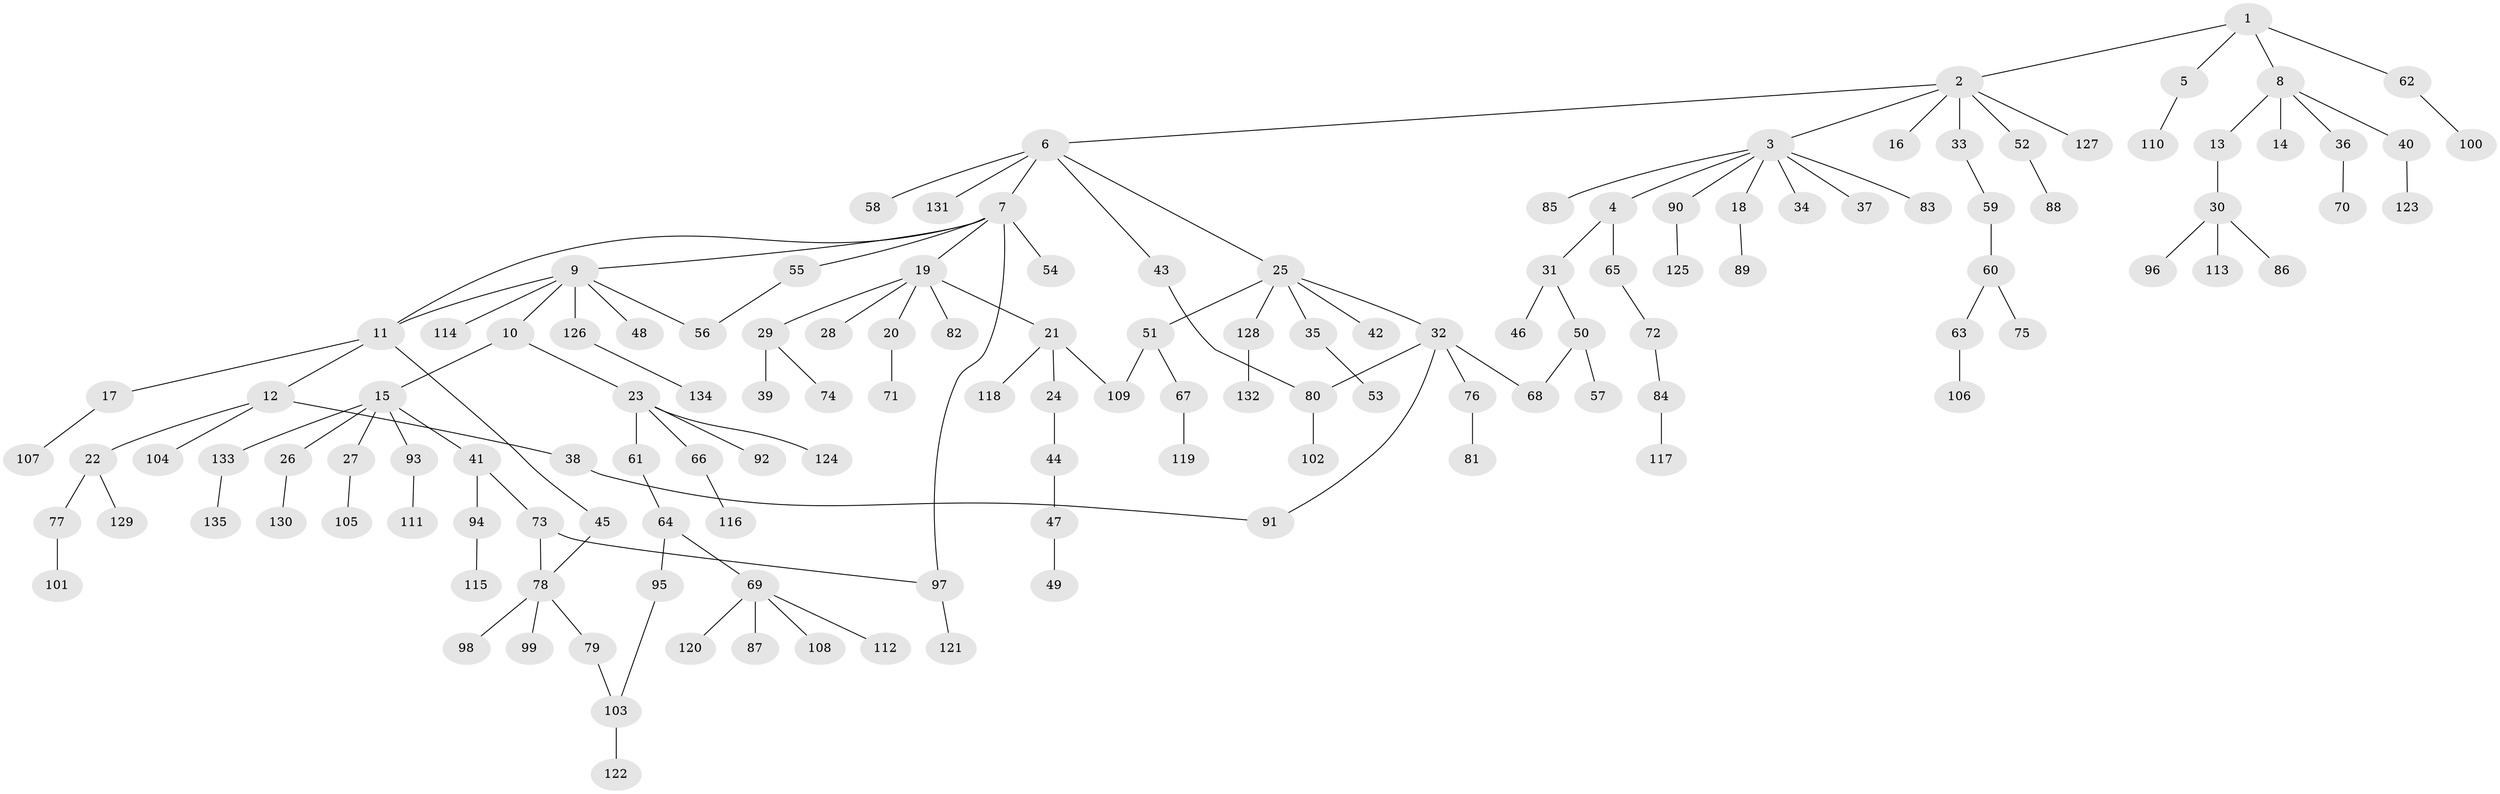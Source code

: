 // Generated by graph-tools (version 1.1) at 2025/49/03/09/25 03:49:15]
// undirected, 135 vertices, 143 edges
graph export_dot {
graph [start="1"]
  node [color=gray90,style=filled];
  1;
  2;
  3;
  4;
  5;
  6;
  7;
  8;
  9;
  10;
  11;
  12;
  13;
  14;
  15;
  16;
  17;
  18;
  19;
  20;
  21;
  22;
  23;
  24;
  25;
  26;
  27;
  28;
  29;
  30;
  31;
  32;
  33;
  34;
  35;
  36;
  37;
  38;
  39;
  40;
  41;
  42;
  43;
  44;
  45;
  46;
  47;
  48;
  49;
  50;
  51;
  52;
  53;
  54;
  55;
  56;
  57;
  58;
  59;
  60;
  61;
  62;
  63;
  64;
  65;
  66;
  67;
  68;
  69;
  70;
  71;
  72;
  73;
  74;
  75;
  76;
  77;
  78;
  79;
  80;
  81;
  82;
  83;
  84;
  85;
  86;
  87;
  88;
  89;
  90;
  91;
  92;
  93;
  94;
  95;
  96;
  97;
  98;
  99;
  100;
  101;
  102;
  103;
  104;
  105;
  106;
  107;
  108;
  109;
  110;
  111;
  112;
  113;
  114;
  115;
  116;
  117;
  118;
  119;
  120;
  121;
  122;
  123;
  124;
  125;
  126;
  127;
  128;
  129;
  130;
  131;
  132;
  133;
  134;
  135;
  1 -- 2;
  1 -- 5;
  1 -- 8;
  1 -- 62;
  2 -- 3;
  2 -- 6;
  2 -- 16;
  2 -- 33;
  2 -- 52;
  2 -- 127;
  3 -- 4;
  3 -- 18;
  3 -- 34;
  3 -- 37;
  3 -- 83;
  3 -- 85;
  3 -- 90;
  4 -- 31;
  4 -- 65;
  5 -- 110;
  6 -- 7;
  6 -- 25;
  6 -- 43;
  6 -- 58;
  6 -- 131;
  7 -- 9;
  7 -- 11;
  7 -- 19;
  7 -- 54;
  7 -- 55;
  7 -- 97;
  8 -- 13;
  8 -- 14;
  8 -- 36;
  8 -- 40;
  9 -- 10;
  9 -- 48;
  9 -- 56;
  9 -- 114;
  9 -- 126;
  9 -- 11;
  10 -- 15;
  10 -- 23;
  11 -- 12;
  11 -- 17;
  11 -- 45;
  12 -- 22;
  12 -- 38;
  12 -- 104;
  13 -- 30;
  15 -- 26;
  15 -- 27;
  15 -- 41;
  15 -- 93;
  15 -- 133;
  17 -- 107;
  18 -- 89;
  19 -- 20;
  19 -- 21;
  19 -- 28;
  19 -- 29;
  19 -- 82;
  20 -- 71;
  21 -- 24;
  21 -- 109;
  21 -- 118;
  22 -- 77;
  22 -- 129;
  23 -- 61;
  23 -- 66;
  23 -- 92;
  23 -- 124;
  24 -- 44;
  25 -- 32;
  25 -- 35;
  25 -- 42;
  25 -- 51;
  25 -- 128;
  26 -- 130;
  27 -- 105;
  29 -- 39;
  29 -- 74;
  30 -- 86;
  30 -- 96;
  30 -- 113;
  31 -- 46;
  31 -- 50;
  32 -- 76;
  32 -- 80;
  32 -- 91;
  32 -- 68;
  33 -- 59;
  35 -- 53;
  36 -- 70;
  38 -- 91;
  40 -- 123;
  41 -- 73;
  41 -- 94;
  43 -- 80;
  44 -- 47;
  45 -- 78;
  47 -- 49;
  50 -- 57;
  50 -- 68;
  51 -- 67;
  51 -- 109;
  52 -- 88;
  55 -- 56;
  59 -- 60;
  60 -- 63;
  60 -- 75;
  61 -- 64;
  62 -- 100;
  63 -- 106;
  64 -- 69;
  64 -- 95;
  65 -- 72;
  66 -- 116;
  67 -- 119;
  69 -- 87;
  69 -- 108;
  69 -- 112;
  69 -- 120;
  72 -- 84;
  73 -- 97;
  73 -- 78;
  76 -- 81;
  77 -- 101;
  78 -- 79;
  78 -- 98;
  78 -- 99;
  79 -- 103;
  80 -- 102;
  84 -- 117;
  90 -- 125;
  93 -- 111;
  94 -- 115;
  95 -- 103;
  97 -- 121;
  103 -- 122;
  126 -- 134;
  128 -- 132;
  133 -- 135;
}
